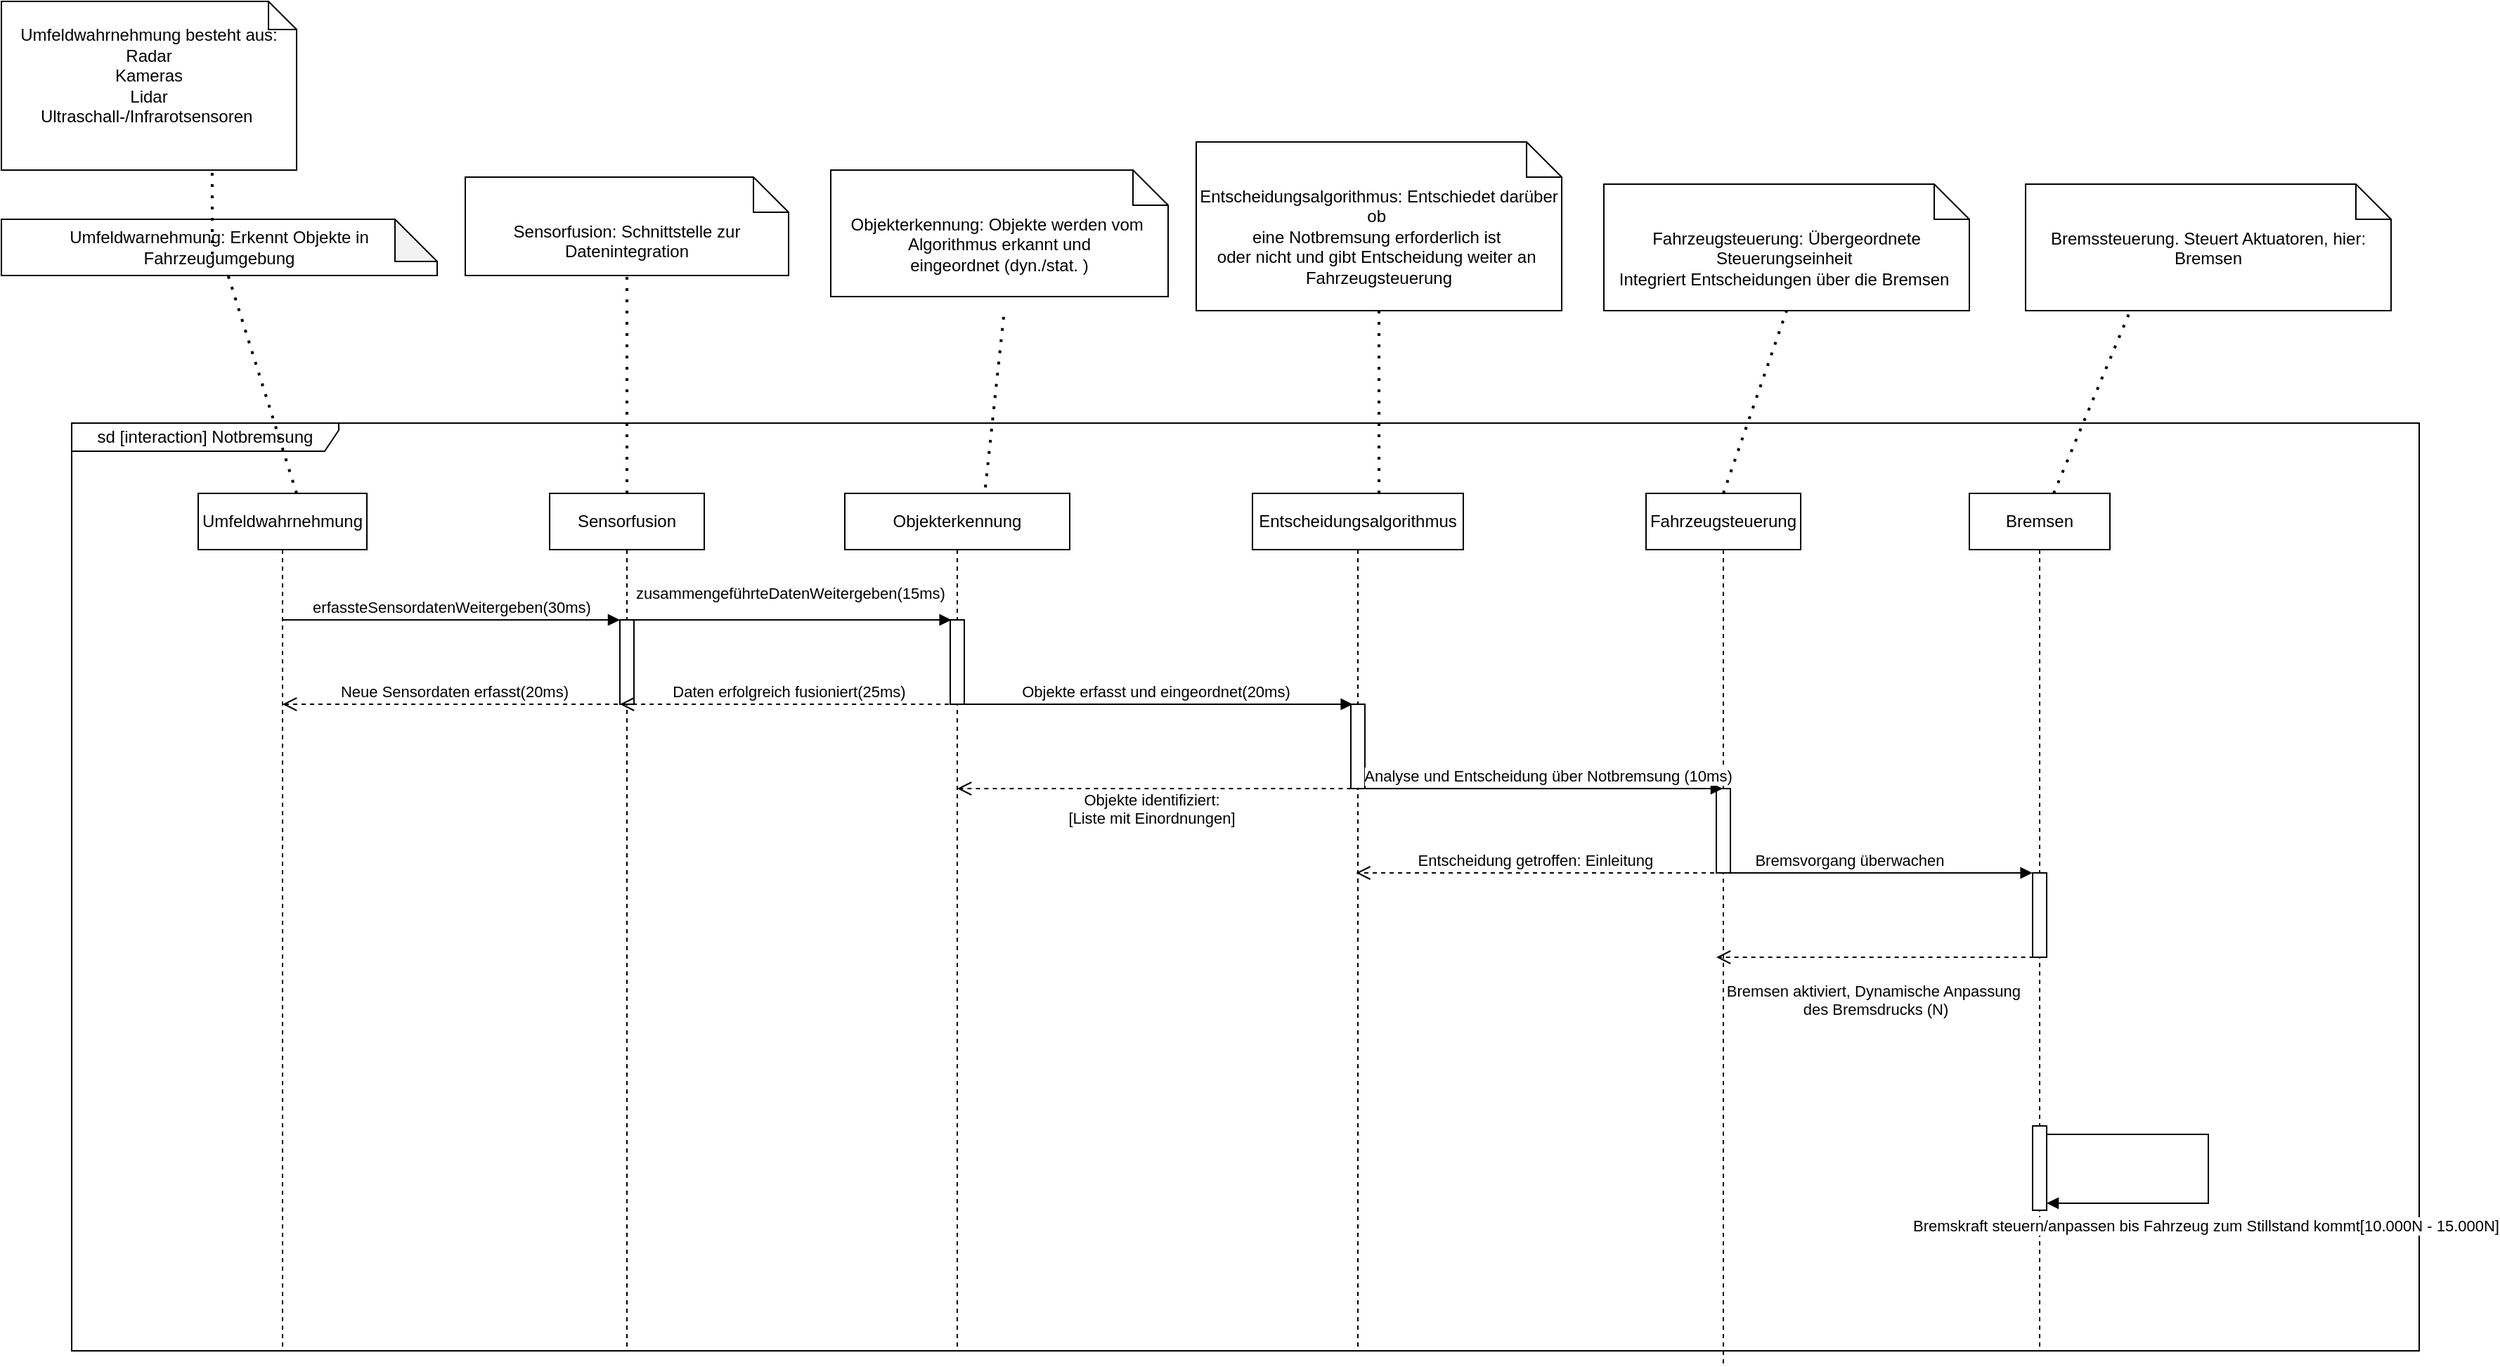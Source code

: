 <?xml version="1.0" encoding="UTF-8"?>
<mxfile version="22.1.21" type="onedrive">
  <diagram name="Seite-1" id="FLmV5E4ToCS-wS46Fgu7">
    <mxGraphModel dx="3999" dy="2140" grid="1" gridSize="10" guides="1" tooltips="1" connect="1" arrows="1" fold="1" page="1" pageScale="1" pageWidth="827" pageHeight="1169" math="0" shadow="0">
      <root>
        <mxCell id="0" />
        <mxCell id="1" parent="0" />
        <mxCell id="dEHR0pHEGPO1OWzX2fx9-8" value="Umfeldwahrnehmung" style="shape=umlLifeline;perimeter=lifelinePerimeter;whiteSpace=wrap;html=1;container=1;dropTarget=0;collapsible=0;recursiveResize=0;outlineConnect=0;portConstraint=eastwest;newEdgeStyle={&quot;edgeStyle&quot;:&quot;elbowEdgeStyle&quot;,&quot;elbow&quot;:&quot;vertical&quot;,&quot;curved&quot;:0,&quot;rounded&quot;:0};" parent="1" vertex="1">
          <mxGeometry x="-800" y="90" width="120" height="610" as="geometry" />
        </mxCell>
        <mxCell id="dEHR0pHEGPO1OWzX2fx9-9" value="Sensorfusion" style="shape=umlLifeline;perimeter=lifelinePerimeter;whiteSpace=wrap;html=1;container=1;dropTarget=0;collapsible=0;recursiveResize=0;outlineConnect=0;portConstraint=eastwest;newEdgeStyle={&quot;edgeStyle&quot;:&quot;elbowEdgeStyle&quot;,&quot;elbow&quot;:&quot;vertical&quot;,&quot;curved&quot;:0,&quot;rounded&quot;:0};" parent="1" vertex="1">
          <mxGeometry x="-550" y="90" width="110" height="610" as="geometry" />
        </mxCell>
        <mxCell id="dEHR0pHEGPO1OWzX2fx9-16" value="" style="html=1;points=[[0,0,0,0,5],[0,1,0,0,-5],[1,0,0,0,5],[1,1,0,0,-5]];perimeter=orthogonalPerimeter;outlineConnect=0;targetShapes=umlLifeline;portConstraint=eastwest;newEdgeStyle={&quot;curved&quot;:0,&quot;rounded&quot;:0};" parent="dEHR0pHEGPO1OWzX2fx9-9" vertex="1">
          <mxGeometry x="50" y="90" width="10" height="60" as="geometry" />
        </mxCell>
        <mxCell id="dEHR0pHEGPO1OWzX2fx9-10" value="Objekterkennung" style="shape=umlLifeline;perimeter=lifelinePerimeter;whiteSpace=wrap;html=1;container=1;dropTarget=0;collapsible=0;recursiveResize=0;outlineConnect=0;portConstraint=eastwest;newEdgeStyle={&quot;edgeStyle&quot;:&quot;elbowEdgeStyle&quot;,&quot;elbow&quot;:&quot;vertical&quot;,&quot;curved&quot;:0,&quot;rounded&quot;:0};" parent="1" vertex="1">
          <mxGeometry x="-340" y="90" width="160" height="610" as="geometry" />
        </mxCell>
        <mxCell id="lZylIwkXfYwOaSNN_aWm-3" value="" style="html=1;points=[[0,0,0,0,5],[0,1,0,0,-5],[1,0,0,0,5],[1,1,0,0,-5]];perimeter=orthogonalPerimeter;outlineConnect=0;targetShapes=umlLifeline;portConstraint=eastwest;newEdgeStyle={&quot;curved&quot;:0,&quot;rounded&quot;:0};" parent="dEHR0pHEGPO1OWzX2fx9-10" vertex="1">
          <mxGeometry x="75" y="90" width="10" height="60" as="geometry" />
        </mxCell>
        <mxCell id="dEHR0pHEGPO1OWzX2fx9-11" value="Entscheidungsalgorithmus" style="shape=umlLifeline;perimeter=lifelinePerimeter;whiteSpace=wrap;html=1;container=1;dropTarget=0;collapsible=0;recursiveResize=0;outlineConnect=0;portConstraint=eastwest;newEdgeStyle={&quot;edgeStyle&quot;:&quot;elbowEdgeStyle&quot;,&quot;elbow&quot;:&quot;vertical&quot;,&quot;curved&quot;:0,&quot;rounded&quot;:0};" parent="1" vertex="1">
          <mxGeometry x="-50" y="90" width="150" height="610" as="geometry" />
        </mxCell>
        <mxCell id="lZylIwkXfYwOaSNN_aWm-4" value="" style="html=1;points=[[0,0,0,0,5],[0,1,0,0,-5],[1,0,0,0,5],[1,1,0,0,-5]];perimeter=orthogonalPerimeter;outlineConnect=0;targetShapes=umlLifeline;portConstraint=eastwest;newEdgeStyle={&quot;curved&quot;:0,&quot;rounded&quot;:0};" parent="dEHR0pHEGPO1OWzX2fx9-11" vertex="1">
          <mxGeometry x="70" y="150" width="10" height="60" as="geometry" />
        </mxCell>
        <mxCell id="dEHR0pHEGPO1OWzX2fx9-12" value="Bremsen" style="shape=umlLifeline;perimeter=lifelinePerimeter;whiteSpace=wrap;html=1;container=1;dropTarget=0;collapsible=0;recursiveResize=0;outlineConnect=0;portConstraint=eastwest;newEdgeStyle={&quot;edgeStyle&quot;:&quot;elbowEdgeStyle&quot;,&quot;elbow&quot;:&quot;vertical&quot;,&quot;curved&quot;:0,&quot;rounded&quot;:0};" parent="1" vertex="1">
          <mxGeometry x="460" y="90" width="100" height="610" as="geometry" />
        </mxCell>
        <mxCell id="lZylIwkXfYwOaSNN_aWm-6" value="" style="html=1;points=[[0,0,0,0,5],[0,1,0,0,-5],[1,0,0,0,5],[1,1,0,0,-5]];perimeter=orthogonalPerimeter;outlineConnect=0;targetShapes=umlLifeline;portConstraint=eastwest;newEdgeStyle={&quot;curved&quot;:0,&quot;rounded&quot;:0};" parent="dEHR0pHEGPO1OWzX2fx9-12" vertex="1">
          <mxGeometry x="45" y="270" width="10" height="60" as="geometry" />
        </mxCell>
        <mxCell id="dEHR0pHEGPO1OWzX2fx9-13" value="Fahrzeugsteuerung" style="shape=umlLifeline;perimeter=lifelinePerimeter;whiteSpace=wrap;html=1;container=1;dropTarget=0;collapsible=0;recursiveResize=0;outlineConnect=0;portConstraint=eastwest;newEdgeStyle={&quot;edgeStyle&quot;:&quot;elbowEdgeStyle&quot;,&quot;elbow&quot;:&quot;vertical&quot;,&quot;curved&quot;:0,&quot;rounded&quot;:0};" parent="1" vertex="1">
          <mxGeometry x="230" y="90" width="110" height="620" as="geometry" />
        </mxCell>
        <mxCell id="lZylIwkXfYwOaSNN_aWm-5" value="" style="html=1;points=[[0,0,0,0,5],[0,1,0,0,-5],[1,0,0,0,5],[1,1,0,0,-5]];perimeter=orthogonalPerimeter;outlineConnect=0;targetShapes=umlLifeline;portConstraint=eastwest;newEdgeStyle={&quot;curved&quot;:0,&quot;rounded&quot;:0};" parent="dEHR0pHEGPO1OWzX2fx9-13" vertex="1">
          <mxGeometry x="50" y="210" width="10" height="60" as="geometry" />
        </mxCell>
        <mxCell id="dEHR0pHEGPO1OWzX2fx9-14" value="Umfeldwahrnehmung besteht aus:&lt;br&gt;Radar&lt;br&gt;Kameras&lt;br&gt;Lidar&lt;br&gt;Ultraschall-/Infrarotsensoren&amp;nbsp;&lt;br&gt;&amp;nbsp;" style="shape=note;size=20;whiteSpace=wrap;html=1;" parent="1" vertex="1">
          <mxGeometry x="-940" y="-260" width="210" height="120" as="geometry" />
        </mxCell>
        <mxCell id="dEHR0pHEGPO1OWzX2fx9-17" value="erfassteSensordatenWeitergeben(30ms)" style="html=1;verticalAlign=bottom;endArrow=block;curved=0;rounded=0;" parent="1" edge="1">
          <mxGeometry width="80" relative="1" as="geometry">
            <mxPoint x="-740" y="180" as="sourcePoint" />
            <mxPoint x="-500" y="180" as="targetPoint" />
          </mxGeometry>
        </mxCell>
        <mxCell id="dEHR0pHEGPO1OWzX2fx9-18" value="zusammengeführteDatenWeitergeben(15ms)" style="html=1;verticalAlign=bottom;endArrow=block;curved=0;rounded=0;" parent="1" edge="1">
          <mxGeometry x="0.025" y="10" width="80" relative="1" as="geometry">
            <mxPoint x="-499.998" y="180" as="sourcePoint" />
            <mxPoint x="-264.18" y="180" as="targetPoint" />
            <Array as="points">
              <mxPoint x="-323.68" y="180" />
            </Array>
            <mxPoint as="offset" />
          </mxGeometry>
        </mxCell>
        <mxCell id="dEHR0pHEGPO1OWzX2fx9-19" value="Objekte erfasst und eingeordnet(20ms)" style="html=1;verticalAlign=bottom;endArrow=block;curved=0;rounded=0;" parent="1" edge="1">
          <mxGeometry width="80" relative="1" as="geometry">
            <mxPoint x="-259.998" y="240" as="sourcePoint" />
            <mxPoint x="21.32" y="240" as="targetPoint" />
            <Array as="points">
              <mxPoint x="-148.68" y="240" />
              <mxPoint x="-68.68" y="240" />
            </Array>
          </mxGeometry>
        </mxCell>
        <mxCell id="dEHR0pHEGPO1OWzX2fx9-20" value="Analyse und Entscheidung über Notbremsung (10ms)" style="html=1;verticalAlign=bottom;endArrow=block;curved=0;rounded=0;" parent="1" edge="1">
          <mxGeometry x="0.042" width="80" relative="1" as="geometry">
            <mxPoint x="24.667" y="300" as="sourcePoint" />
            <mxPoint x="284.5" y="300" as="targetPoint" />
            <mxPoint as="offset" />
          </mxGeometry>
        </mxCell>
        <mxCell id="dEHR0pHEGPO1OWzX2fx9-21" value="Bremsvorgang überwachen&amp;nbsp;" style="html=1;verticalAlign=bottom;endArrow=block;curved=0;rounded=0;" parent="1" edge="1">
          <mxGeometry x="-0.152" width="80" relative="1" as="geometry">
            <mxPoint x="279.997" y="360" as="sourcePoint" />
            <mxPoint x="504.83" y="360" as="targetPoint" />
            <mxPoint x="1" as="offset" />
          </mxGeometry>
        </mxCell>
        <mxCell id="dEHR0pHEGPO1OWzX2fx9-25" value="Umfeldwarnehmung: Erkennt Objekte in Fahrzeugumgebung" style="shape=note;whiteSpace=wrap;html=1;backgroundOutline=1;darkOpacity=0.05;" parent="1" vertex="1">
          <mxGeometry x="-940" y="-105" width="310" height="40" as="geometry" />
        </mxCell>
        <mxCell id="_2nVR4XQZd_CRvGsu4Ds-3" value="Neue Sensordaten erfasst(20ms)" style="html=1;verticalAlign=bottom;endArrow=open;dashed=1;endSize=8;curved=0;rounded=0;" parent="1" edge="1">
          <mxGeometry relative="1" as="geometry">
            <mxPoint x="-495.5" y="240.0" as="sourcePoint" />
            <mxPoint x="-740" y="240.0" as="targetPoint" />
          </mxGeometry>
        </mxCell>
        <mxCell id="_2nVR4XQZd_CRvGsu4Ds-4" value="Daten erfolgreich fusioniert(25ms)" style="html=1;verticalAlign=bottom;endArrow=open;dashed=1;endSize=8;curved=0;rounded=0;" parent="1" edge="1">
          <mxGeometry relative="1" as="geometry">
            <mxPoint x="-259.94" y="240" as="sourcePoint" />
            <mxPoint x="-499.996" y="240" as="targetPoint" />
          </mxGeometry>
        </mxCell>
        <mxCell id="_2nVR4XQZd_CRvGsu4Ds-5" value="Objekte identifiziert:&lt;br&gt;[Liste mit Einordnungen]" style="html=1;verticalAlign=bottom;endArrow=open;dashed=1;endSize=8;curved=0;rounded=0;" parent="1" edge="1">
          <mxGeometry x="0.016" y="30" relative="1" as="geometry">
            <mxPoint x="20.21" y="300.0" as="sourcePoint" />
            <mxPoint x="-260.004" y="300.0" as="targetPoint" />
            <mxPoint as="offset" />
          </mxGeometry>
        </mxCell>
        <mxCell id="_2nVR4XQZd_CRvGsu4Ds-6" value="Entscheidung getroffen: Einleitung&amp;nbsp;&amp;nbsp;" style="html=1;verticalAlign=bottom;endArrow=open;dashed=1;endSize=8;curved=0;rounded=0;" parent="1" edge="1">
          <mxGeometry relative="1" as="geometry">
            <mxPoint x="284.5" y="360" as="sourcePoint" />
            <mxPoint x="23.682" y="360" as="targetPoint" />
            <Array as="points">
              <mxPoint x="80" y="360" />
            </Array>
          </mxGeometry>
        </mxCell>
        <mxCell id="_2nVR4XQZd_CRvGsu4Ds-7" value="Bremsen aktiviert, Dynamische Anpassung&amp;nbsp;&lt;br&gt;des Bremsdrucks (N)" style="html=1;verticalAlign=bottom;endArrow=open;dashed=1;endSize=8;curved=0;rounded=0;" parent="1" edge="1">
          <mxGeometry x="-0.002" y="46" relative="1" as="geometry">
            <mxPoint x="505.82" y="420" as="sourcePoint" />
            <mxPoint x="280.002" y="420" as="targetPoint" />
            <mxPoint as="offset" />
          </mxGeometry>
        </mxCell>
        <mxCell id="_2nVR4XQZd_CRvGsu4Ds-9" value="sd [interaction] Notbremsung" style="shape=umlFrame;whiteSpace=wrap;html=1;pointerEvents=0;width=190;height=20;" parent="1" vertex="1">
          <mxGeometry x="-890" y="40" width="1670" height="660" as="geometry" />
        </mxCell>
        <mxCell id="_2nVR4XQZd_CRvGsu4Ds-11" value="Objekterkennung: Objekte werden vom&amp;nbsp;&lt;br style=&quot;border-color: var(--border-color);&quot;&gt;&lt;span style=&quot;&quot;&gt;Algorithmus erkannt und&lt;/span&gt;&lt;br style=&quot;border-color: var(--border-color);&quot;&gt;&lt;span style=&quot;&quot;&gt;eingeordnet (dyn./stat. )&lt;/span&gt;" style="shape=note2;boundedLbl=1;whiteSpace=wrap;html=1;size=25;verticalAlign=top;align=center;" parent="1" vertex="1">
          <mxGeometry x="-350" y="-140" width="240" height="90" as="geometry" />
        </mxCell>
        <mxCell id="_2nVR4XQZd_CRvGsu4Ds-12" value="Sensorfusion: Schnittstelle zur Datenintegration" style="shape=note2;boundedLbl=1;whiteSpace=wrap;html=1;size=25;verticalAlign=top;align=center;" parent="1" vertex="1">
          <mxGeometry x="-610" y="-135" width="230" height="70" as="geometry" />
        </mxCell>
        <mxCell id="_2nVR4XQZd_CRvGsu4Ds-13" value="Entscheidungsalgorithmus:&amp;nbsp;Entschiedet darüber ob&amp;nbsp;&lt;br style=&quot;border-color: var(--border-color);&quot;&gt;&lt;span style=&quot;&quot;&gt;eine Notbremsung erforderlich ist&amp;nbsp;&lt;/span&gt;&lt;br style=&quot;border-color: var(--border-color);&quot;&gt;&lt;span style=&quot;&quot;&gt;oder nicht und gibt Entscheidung weiter an&amp;nbsp;&lt;/span&gt;&lt;br style=&quot;border-color: var(--border-color);&quot;&gt;&lt;span style=&quot;&quot;&gt;Fahrzeugsteuerung&lt;/span&gt;" style="shape=note2;boundedLbl=1;whiteSpace=wrap;html=1;size=25;verticalAlign=top;align=center;" parent="1" vertex="1">
          <mxGeometry x="-90" y="-160" width="260" height="120" as="geometry" />
        </mxCell>
        <mxCell id="_2nVR4XQZd_CRvGsu4Ds-14" value="Fahrzeugsteuerung:&amp;nbsp;Übergeordnete Steuerungseinheit&amp;nbsp;&lt;br style=&quot;border-color: var(--border-color);&quot;&gt;&lt;span style=&quot;&quot;&gt;Integriert Entscheidungen über die Bremsen&amp;nbsp;&lt;/span&gt;" style="shape=note2;boundedLbl=1;whiteSpace=wrap;html=1;size=25;verticalAlign=top;align=center;" parent="1" vertex="1">
          <mxGeometry x="200" y="-130" width="260" height="90" as="geometry" />
        </mxCell>
        <mxCell id="_2nVR4XQZd_CRvGsu4Ds-15" value="Bremssteuerung.&amp;nbsp;Steuert Aktuatoren, hier: Bremsen" style="shape=note2;boundedLbl=1;whiteSpace=wrap;html=1;size=25;verticalAlign=top;align=center;" parent="1" vertex="1">
          <mxGeometry x="500" y="-130" width="260" height="90" as="geometry" />
        </mxCell>
        <mxCell id="AjB-kg3j44eDAR36CqqA-2" value="" style="endArrow=none;dashed=1;html=1;dashPattern=1 3;strokeWidth=2;rounded=0;" parent="1" target="dEHR0pHEGPO1OWzX2fx9-25" edge="1">
          <mxGeometry width="50" height="50" relative="1" as="geometry">
            <mxPoint x="-730" y="90" as="sourcePoint" />
            <mxPoint x="-794" y="-57" as="targetPoint" />
          </mxGeometry>
        </mxCell>
        <mxCell id="AjB-kg3j44eDAR36CqqA-3" value="" style="endArrow=none;dashed=1;html=1;dashPattern=1 3;strokeWidth=2;rounded=0;entryX=0.5;entryY=1;entryDx=0;entryDy=0;entryPerimeter=0;" parent="1" target="_2nVR4XQZd_CRvGsu4Ds-12" edge="1">
          <mxGeometry width="50" height="50" relative="1" as="geometry">
            <mxPoint x="-495" y="90" as="sourcePoint" />
            <mxPoint x="-769" y="-55" as="targetPoint" />
          </mxGeometry>
        </mxCell>
        <mxCell id="AjB-kg3j44eDAR36CqqA-4" value="" style="endArrow=none;dashed=1;html=1;dashPattern=1 3;strokeWidth=2;rounded=0;entryX=0.514;entryY=1.122;entryDx=0;entryDy=0;entryPerimeter=0;exitX=0.625;exitY=-0.007;exitDx=0;exitDy=0;exitPerimeter=0;" parent="1" source="dEHR0pHEGPO1OWzX2fx9-10" target="_2nVR4XQZd_CRvGsu4Ds-11" edge="1">
          <mxGeometry width="50" height="50" relative="1" as="geometry">
            <mxPoint x="-250" y="110" as="sourcePoint" />
            <mxPoint x="-485" y="-55" as="targetPoint" />
          </mxGeometry>
        </mxCell>
        <mxCell id="AjB-kg3j44eDAR36CqqA-5" value="" style="endArrow=none;dashed=1;html=1;dashPattern=1 3;strokeWidth=2;rounded=0;entryX=0.5;entryY=1;entryDx=0;entryDy=0;entryPerimeter=0;" parent="1" target="_2nVR4XQZd_CRvGsu4Ds-13" edge="1">
          <mxGeometry width="50" height="50" relative="1" as="geometry">
            <mxPoint x="40" y="90" as="sourcePoint" />
            <mxPoint x="-217" y="-29" as="targetPoint" />
          </mxGeometry>
        </mxCell>
        <mxCell id="AjB-kg3j44eDAR36CqqA-6" value="" style="endArrow=none;dashed=1;html=1;dashPattern=1 3;strokeWidth=2;rounded=0;entryX=0.5;entryY=1;entryDx=0;entryDy=0;entryPerimeter=0;" parent="1" target="_2nVR4XQZd_CRvGsu4Ds-14" edge="1">
          <mxGeometry width="50" height="50" relative="1" as="geometry">
            <mxPoint x="285" y="90" as="sourcePoint" />
            <mxPoint x="50" y="-30" as="targetPoint" />
          </mxGeometry>
        </mxCell>
        <mxCell id="AjB-kg3j44eDAR36CqqA-7" value="" style="endArrow=none;dashed=1;html=1;dashPattern=1 3;strokeWidth=2;rounded=0;entryX=0.287;entryY=0.996;entryDx=0;entryDy=0;entryPerimeter=0;" parent="1" target="_2nVR4XQZd_CRvGsu4Ds-15" edge="1">
          <mxGeometry width="50" height="50" relative="1" as="geometry">
            <mxPoint x="520" y="90" as="sourcePoint" />
            <mxPoint x="340" y="-30" as="targetPoint" />
          </mxGeometry>
        </mxCell>
        <mxCell id="AjB-kg3j44eDAR36CqqA-8" value="" style="endArrow=none;dashed=1;html=1;dashPattern=1 3;strokeWidth=2;rounded=0;entryX=0.714;entryY=1;entryDx=0;entryDy=0;entryPerimeter=0;" parent="1" target="dEHR0pHEGPO1OWzX2fx9-14" edge="1">
          <mxGeometry width="50" height="50" relative="1" as="geometry">
            <mxPoint x="-790" y="-80" as="sourcePoint" />
            <mxPoint x="-769" y="-55" as="targetPoint" />
          </mxGeometry>
        </mxCell>
        <mxCell id="UOmWAaXjtc2uNiUpceIo-1" value="" style="html=1;points=[[0,0,0,0,5],[0,1,0,0,-5],[1,0,0,0,5],[1,1,0,0,-5]];perimeter=orthogonalPerimeter;outlineConnect=0;targetShapes=umlLifeline;portConstraint=eastwest;newEdgeStyle={&quot;curved&quot;:0,&quot;rounded&quot;:0};" parent="1" vertex="1">
          <mxGeometry x="505" y="540" width="10" height="60" as="geometry" />
        </mxCell>
        <mxCell id="dEHR0pHEGPO1OWzX2fx9-24" value="Bremskraft steuern/anpassen bis Fahrzeug zum Stillstand kommt[10.000N - 15.000N]" style="html=1;verticalAlign=bottom;endArrow=block;curved=0;rounded=0;entryX=1;entryY=1;entryDx=0;entryDy=-5;entryPerimeter=0;" parent="1" source="UOmWAaXjtc2uNiUpceIo-1" target="UOmWAaXjtc2uNiUpceIo-1" edge="1">
          <mxGeometry x="0.19" y="25" width="80" relative="1" as="geometry">
            <mxPoint x="510" y="546" as="sourcePoint" />
            <mxPoint x="509.759" y="606" as="targetPoint" />
            <Array as="points">
              <mxPoint x="630" y="546" />
              <mxPoint x="630" y="595" />
            </Array>
            <mxPoint as="offset" />
          </mxGeometry>
        </mxCell>
      </root>
    </mxGraphModel>
  </diagram>
</mxfile>
